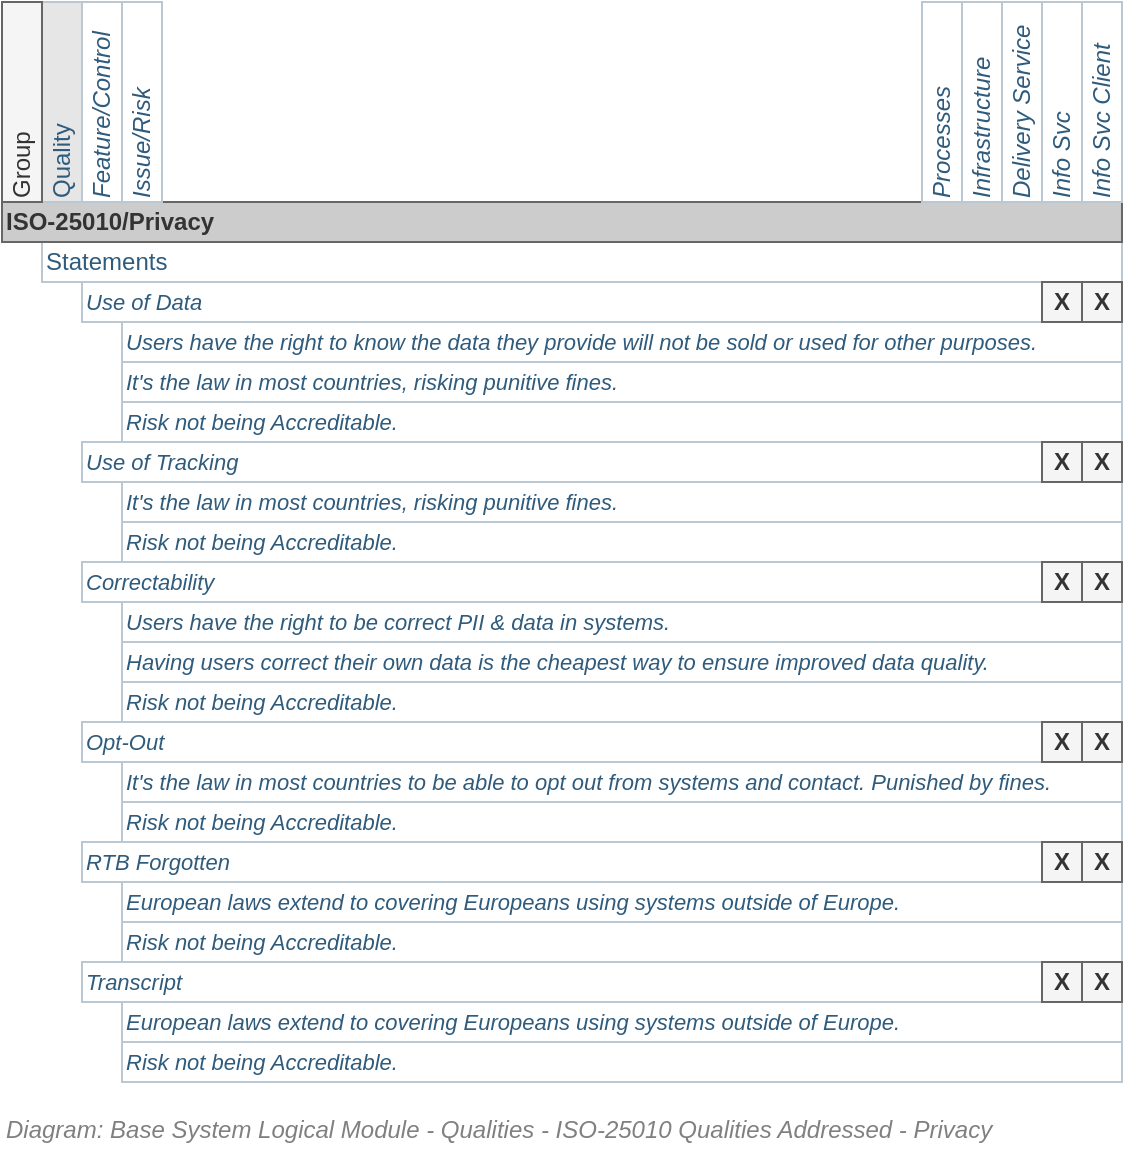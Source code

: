 <mxfile compressed="false" version="17.5.0" type="google">
  <diagram name="Qualities/Addressed/Privacy" id="n1Gfr_qRyjA9sANC1yrL">
    <mxGraphModel grid="1" page="1" gridSize="10" guides="1" tooltips="1" connect="1" arrows="1" fold="1" pageScale="1" pageWidth="827" pageHeight="1169" math="0" shadow="0">
      <root>
        <mxCell id="nqQqEfnIi_zpkKBRtxPm-0" />
        <mxCell id="nqQqEfnIi_zpkKBRtxPm-8" value="Diagram" parent="nqQqEfnIi_zpkKBRtxPm-0" />
        <UserObject label="Replaceability" id="nqQqEfnIi_zpkKBRtxPm-13">
          <mxCell style="strokeColor=#bac8d3;html=1;fontColor=#2f5b7c;fontSize=12;align=left;" vertex="1" parent="nqQqEfnIi_zpkKBRtxPm-8">
            <mxGeometry x="140" y="280" width="540" height="20" as="geometry" />
          </mxCell>
        </UserObject>
        <UserObject label="Statements" id="nqQqEfnIi_zpkKBRtxPm-14">
          <mxCell style="strokeColor=#bac8d3;html=1;fontColor=#2f5b7c;fontSize=12;align=left;" vertex="1" parent="nqQqEfnIi_zpkKBRtxPm-8">
            <mxGeometry x="140" y="300" width="540" height="20" as="geometry" />
          </mxCell>
        </UserObject>
        <UserObject label="Use of Data" id="nqQqEfnIi_zpkKBRtxPm-15">
          <mxCell style="strokeColor=#bac8d3;html=1;fontColor=#2f5b7c;fontSize=11;align=left;fontStyle=2" vertex="1" parent="nqQqEfnIi_zpkKBRtxPm-8">
            <mxGeometry x="160" y="320" width="520" height="20" as="geometry" />
          </mxCell>
        </UserObject>
        <UserObject label="Use of Tracking" id="nqQqEfnIi_zpkKBRtxPm-16">
          <mxCell style="strokeColor=#bac8d3;html=1;fontColor=#2f5b7c;fontSize=11;align=left;fontStyle=2" vertex="1" parent="nqQqEfnIi_zpkKBRtxPm-8">
            <mxGeometry x="160" y="400" width="520" height="20" as="geometry" />
          </mxCell>
        </UserObject>
        <UserObject label="Correctability" id="nqQqEfnIi_zpkKBRtxPm-17">
          <mxCell style="strokeColor=#bac8d3;html=1;fontColor=#2f5b7c;fontSize=11;align=left;fontStyle=2" vertex="1" parent="nqQqEfnIi_zpkKBRtxPm-8">
            <mxGeometry x="160" y="460" width="520" height="20" as="geometry" />
          </mxCell>
        </UserObject>
        <UserObject label="Opt-Out" id="nqQqEfnIi_zpkKBRtxPm-18">
          <mxCell style="strokeColor=#bac8d3;html=1;fontColor=#2f5b7c;fontSize=11;align=left;fontStyle=2" vertex="1" parent="nqQqEfnIi_zpkKBRtxPm-8">
            <mxGeometry x="160" y="540" width="520" height="20" as="geometry" />
          </mxCell>
        </UserObject>
        <UserObject label="RTB Forgotten" id="nqQqEfnIi_zpkKBRtxPm-19">
          <mxCell style="strokeColor=#bac8d3;html=1;fontColor=#2f5b7c;fontSize=11;align=left;fontStyle=2" vertex="1" parent="nqQqEfnIi_zpkKBRtxPm-8">
            <mxGeometry x="160" y="600" width="520" height="20" as="geometry" />
          </mxCell>
        </UserObject>
        <UserObject label="Transcript" id="nqQqEfnIi_zpkKBRtxPm-20">
          <mxCell style="strokeColor=#bac8d3;html=1;fontColor=#2f5b7c;fontSize=11;align=left;fontStyle=2" vertex="1" parent="nqQqEfnIi_zpkKBRtxPm-8">
            <mxGeometry x="160" y="660" width="520" height="20" as="geometry" />
          </mxCell>
        </UserObject>
        <UserObject label="ISO-25010/Privacy" id="nqQqEfnIi_zpkKBRtxPm-25">
          <mxCell style="strokeColor=#666666;html=1;fontColor=#333333;fontSize=12;align=left;fontStyle=1;fillColor=#CCCCCC;" vertex="1" parent="nqQqEfnIi_zpkKBRtxPm-8">
            <mxGeometry x="120" y="280" width="560" height="20" as="geometry" />
          </mxCell>
        </UserObject>
        <UserObject label="Quality" id="nqQqEfnIi_zpkKBRtxPm-28">
          <mxCell style="strokeColor=#bac8d3;html=1;fontColor=#2f5b7c;fontSize=12;align=left;horizontal=0;fillColor=#E6E6E6;" vertex="1" parent="nqQqEfnIi_zpkKBRtxPm-8">
            <mxGeometry x="140" y="180" width="20" height="100" as="geometry" />
          </mxCell>
        </UserObject>
        <UserObject label="Feature/Control" id="nqQqEfnIi_zpkKBRtxPm-29">
          <mxCell style="strokeColor=#bac8d3;html=1;fontColor=#2f5b7c;fontSize=12;align=left;horizontal=0;fontStyle=2" vertex="1" parent="nqQqEfnIi_zpkKBRtxPm-8">
            <mxGeometry x="160" y="180" width="20" height="100" as="geometry" />
          </mxCell>
        </UserObject>
        <UserObject label="Group" id="nqQqEfnIi_zpkKBRtxPm-30">
          <mxCell style="strokeColor=#666666;html=1;fontColor=#333333;fontSize=12;align=left;horizontal=0;fillColor=#f5f5f5;" vertex="1" parent="nqQqEfnIi_zpkKBRtxPm-8">
            <mxGeometry x="120" y="180" width="20" height="100" as="geometry" />
          </mxCell>
        </UserObject>
        <UserObject label="Issue/Risk" id="nqQqEfnIi_zpkKBRtxPm-35">
          <mxCell style="strokeColor=#bac8d3;html=1;fontColor=#2f5b7c;fontSize=12;align=left;horizontal=0;fontStyle=2" vertex="1" parent="nqQqEfnIi_zpkKBRtxPm-8">
            <mxGeometry x="180" y="180" width="20" height="100" as="geometry" />
          </mxCell>
        </UserObject>
        <UserObject label="Users have the right to know the data they provide will not be sold or used for other purposes." id="WDVYigAvkMN-5wIoI_tM-0">
          <mxCell style="strokeColor=#bac8d3;html=1;fontColor=#2f5b7c;fontSize=11;align=left;fontStyle=2" vertex="1" parent="nqQqEfnIi_zpkKBRtxPm-8">
            <mxGeometry x="180" y="340" width="500" height="20" as="geometry" />
          </mxCell>
        </UserObject>
        <UserObject label="Risk not being Accreditable." id="WDVYigAvkMN-5wIoI_tM-1">
          <mxCell style="strokeColor=#bac8d3;html=1;fontColor=#2f5b7c;fontSize=11;align=left;fontStyle=2" vertex="1" parent="nqQqEfnIi_zpkKBRtxPm-8">
            <mxGeometry x="180" y="440" width="500" height="20" as="geometry" />
          </mxCell>
        </UserObject>
        <UserObject label="It&#39;s the law in most countries, risking punitive fines.&amp;nbsp;" id="WDVYigAvkMN-5wIoI_tM-2">
          <mxCell style="strokeColor=#bac8d3;html=1;fontColor=#2f5b7c;fontSize=11;align=left;fontStyle=2" vertex="1" parent="nqQqEfnIi_zpkKBRtxPm-8">
            <mxGeometry x="180" y="420" width="500" height="20" as="geometry" />
          </mxCell>
        </UserObject>
        <UserObject label="Users have the right to be correct PII &amp;amp; data in systems." id="WDVYigAvkMN-5wIoI_tM-3">
          <mxCell style="strokeColor=#bac8d3;html=1;fontColor=#2f5b7c;fontSize=11;align=left;fontStyle=2" vertex="1" parent="nqQqEfnIi_zpkKBRtxPm-8">
            <mxGeometry x="180" y="480" width="500" height="20" as="geometry" />
          </mxCell>
        </UserObject>
        <UserObject label="Having users correct their own data is the cheapest way to ensure improved data quality." id="WDVYigAvkMN-5wIoI_tM-4">
          <mxCell style="strokeColor=#bac8d3;html=1;fontColor=#2f5b7c;fontSize=11;align=left;fontStyle=2" vertex="1" parent="nqQqEfnIi_zpkKBRtxPm-8">
            <mxGeometry x="180" y="500" width="500" height="20" as="geometry" />
          </mxCell>
        </UserObject>
        <UserObject label="It&#39;s the law in most countries to be able to opt out from systems and contact. Punished by fines." id="WDVYigAvkMN-5wIoI_tM-5">
          <mxCell style="strokeColor=#bac8d3;html=1;fontColor=#2f5b7c;fontSize=11;align=left;fontStyle=2" vertex="1" parent="nqQqEfnIi_zpkKBRtxPm-8">
            <mxGeometry x="180" y="560" width="500" height="20" as="geometry" />
          </mxCell>
        </UserObject>
        <UserObject label="European laws extend to covering Europeans using systems outside of Europe.&amp;nbsp;&amp;nbsp;" id="WDVYigAvkMN-5wIoI_tM-6">
          <mxCell style="strokeColor=#bac8d3;html=1;fontColor=#2f5b7c;fontSize=11;align=left;fontStyle=2" vertex="1" parent="nqQqEfnIi_zpkKBRtxPm-8">
            <mxGeometry x="180" y="620" width="500" height="20" as="geometry" />
          </mxCell>
        </UserObject>
        <UserObject label="Risk not being Accreditable." id="WDVYigAvkMN-5wIoI_tM-7">
          <mxCell style="strokeColor=#bac8d3;html=1;fontColor=#2f5b7c;fontSize=11;align=left;fontStyle=2" vertex="1" parent="nqQqEfnIi_zpkKBRtxPm-8">
            <mxGeometry x="180" y="640" width="500" height="20" as="geometry" />
          </mxCell>
        </UserObject>
        <UserObject label="Risk not being Accreditable." id="WDVYigAvkMN-5wIoI_tM-8">
          <mxCell style="strokeColor=#bac8d3;html=1;fontColor=#2f5b7c;fontSize=11;align=left;fontStyle=2" vertex="1" parent="nqQqEfnIi_zpkKBRtxPm-8">
            <mxGeometry x="180" y="580" width="500" height="20" as="geometry" />
          </mxCell>
        </UserObject>
        <UserObject label="European laws extend to covering Europeans using systems outside of Europe.&amp;nbsp;&amp;nbsp;" id="WDVYigAvkMN-5wIoI_tM-9">
          <mxCell style="strokeColor=#bac8d3;html=1;fontColor=#2f5b7c;fontSize=11;align=left;fontStyle=2" vertex="1" parent="nqQqEfnIi_zpkKBRtxPm-8">
            <mxGeometry x="180" y="680" width="500" height="20" as="geometry" />
          </mxCell>
        </UserObject>
        <UserObject label="Risk not being Accreditable." id="WDVYigAvkMN-5wIoI_tM-11">
          <mxCell style="strokeColor=#bac8d3;html=1;fontColor=#2f5b7c;fontSize=11;align=left;fontStyle=2" vertex="1" parent="nqQqEfnIi_zpkKBRtxPm-8">
            <mxGeometry x="180" y="700" width="500" height="20" as="geometry" />
          </mxCell>
        </UserObject>
        <UserObject label="Risk not being Accreditable." id="WDVYigAvkMN-5wIoI_tM-12">
          <mxCell style="strokeColor=#bac8d3;html=1;fontColor=#2f5b7c;fontSize=11;align=left;fontStyle=2" vertex="1" parent="nqQqEfnIi_zpkKBRtxPm-8">
            <mxGeometry x="180" y="520" width="500" height="20" as="geometry" />
          </mxCell>
        </UserObject>
        <UserObject label="It&#39;s the law in most countries, risking punitive fines.&amp;nbsp;" id="WDVYigAvkMN-5wIoI_tM-13">
          <mxCell style="strokeColor=#bac8d3;html=1;fontColor=#2f5b7c;fontSize=11;align=left;fontStyle=2" vertex="1" parent="nqQqEfnIi_zpkKBRtxPm-8">
            <mxGeometry x="180" y="360" width="500" height="20" as="geometry" />
          </mxCell>
        </UserObject>
        <UserObject label="Risk not being Accreditable." id="WDVYigAvkMN-5wIoI_tM-14">
          <mxCell style="strokeColor=#bac8d3;html=1;fontColor=#2f5b7c;fontSize=11;align=left;fontStyle=2" vertex="1" parent="nqQqEfnIi_zpkKBRtxPm-8">
            <mxGeometry x="180" y="380" width="500" height="20" as="geometry" />
          </mxCell>
        </UserObject>
        <UserObject label="Infrastructure" id="nVzwT-qsoOvTiJ3f3HZD-0">
          <mxCell style="strokeColor=#bac8d3;html=1;fontColor=#2f5b7c;fontSize=12;align=left;horizontal=0;fontStyle=2" vertex="1" parent="nqQqEfnIi_zpkKBRtxPm-8">
            <mxGeometry x="600" y="180" width="20" height="100" as="geometry" />
          </mxCell>
        </UserObject>
        <UserObject label="Info Svc" id="nVzwT-qsoOvTiJ3f3HZD-1">
          <mxCell style="strokeColor=#bac8d3;html=1;fontColor=#2f5b7c;fontSize=12;align=left;horizontal=0;fontStyle=2" vertex="1" parent="nqQqEfnIi_zpkKBRtxPm-8">
            <mxGeometry x="640" y="180" width="20" height="100" as="geometry" />
          </mxCell>
        </UserObject>
        <UserObject label="Info Svc Client" id="nVzwT-qsoOvTiJ3f3HZD-2">
          <mxCell style="strokeColor=#bac8d3;html=1;fontColor=#2f5b7c;fontSize=12;align=left;horizontal=0;fontStyle=2" vertex="1" parent="nqQqEfnIi_zpkKBRtxPm-8">
            <mxGeometry x="660" y="180" width="20" height="100" as="geometry" />
          </mxCell>
        </UserObject>
        <UserObject label="Delivery Service" id="nVzwT-qsoOvTiJ3f3HZD-3">
          <mxCell style="strokeColor=#bac8d3;html=1;fontColor=#2f5b7c;fontSize=12;align=left;horizontal=0;fontStyle=2" vertex="1" parent="nqQqEfnIi_zpkKBRtxPm-8">
            <mxGeometry x="620" y="180" width="20" height="100" as="geometry" />
          </mxCell>
        </UserObject>
        <UserObject label="Processes" id="nVzwT-qsoOvTiJ3f3HZD-4">
          <mxCell style="strokeColor=#bac8d3;html=1;fontColor=#2f5b7c;fontSize=12;align=left;horizontal=0;fontStyle=2" vertex="1" parent="nqQqEfnIi_zpkKBRtxPm-8">
            <mxGeometry x="580" y="180" width="20" height="100" as="geometry" />
          </mxCell>
        </UserObject>
        <mxCell id="nVzwT-qsoOvTiJ3f3HZD-5" value="&lt;b&gt;X&lt;/b&gt;" style="text;html=1;strokeColor=#666666;fillColor=#f5f5f5;align=center;verticalAlign=middle;whiteSpace=wrap;rounded=0;fontSize=12;fontColor=#333333;" vertex="1" parent="nqQqEfnIi_zpkKBRtxPm-8">
          <mxGeometry x="660" y="320" width="20" height="20" as="geometry" />
        </mxCell>
        <mxCell id="nVzwT-qsoOvTiJ3f3HZD-6" value="&lt;b&gt;X&lt;/b&gt;" style="text;html=1;strokeColor=#666666;fillColor=#f5f5f5;align=center;verticalAlign=middle;whiteSpace=wrap;rounded=0;fontSize=12;fontColor=#333333;" vertex="1" parent="nqQqEfnIi_zpkKBRtxPm-8">
          <mxGeometry x="640" y="320" width="20" height="20" as="geometry" />
        </mxCell>
        <mxCell id="nVzwT-qsoOvTiJ3f3HZD-7" value="&lt;b&gt;X&lt;/b&gt;" style="text;html=1;strokeColor=#666666;fillColor=#f5f5f5;align=center;verticalAlign=middle;whiteSpace=wrap;rounded=0;fontSize=12;fontColor=#333333;" vertex="1" parent="nqQqEfnIi_zpkKBRtxPm-8">
          <mxGeometry x="640" y="400" width="20" height="20" as="geometry" />
        </mxCell>
        <mxCell id="nVzwT-qsoOvTiJ3f3HZD-8" value="&lt;b&gt;X&lt;/b&gt;" style="text;html=1;strokeColor=#666666;fillColor=#f5f5f5;align=center;verticalAlign=middle;whiteSpace=wrap;rounded=0;fontSize=12;fontColor=#333333;" vertex="1" parent="nqQqEfnIi_zpkKBRtxPm-8">
          <mxGeometry x="660" y="400" width="20" height="20" as="geometry" />
        </mxCell>
        <mxCell id="nVzwT-qsoOvTiJ3f3HZD-9" value="&lt;b&gt;X&lt;/b&gt;" style="text;html=1;strokeColor=#666666;fillColor=#f5f5f5;align=center;verticalAlign=middle;whiteSpace=wrap;rounded=0;fontSize=12;fontColor=#333333;" vertex="1" parent="nqQqEfnIi_zpkKBRtxPm-8">
          <mxGeometry x="640" y="460" width="20" height="20" as="geometry" />
        </mxCell>
        <mxCell id="nVzwT-qsoOvTiJ3f3HZD-10" value="&lt;b&gt;X&lt;/b&gt;" style="text;html=1;strokeColor=#666666;fillColor=#f5f5f5;align=center;verticalAlign=middle;whiteSpace=wrap;rounded=0;fontSize=12;fontColor=#333333;" vertex="1" parent="nqQqEfnIi_zpkKBRtxPm-8">
          <mxGeometry x="660" y="460" width="20" height="20" as="geometry" />
        </mxCell>
        <mxCell id="nVzwT-qsoOvTiJ3f3HZD-11" value="&lt;b&gt;X&lt;/b&gt;" style="text;html=1;strokeColor=#666666;fillColor=#f5f5f5;align=center;verticalAlign=middle;whiteSpace=wrap;rounded=0;fontSize=12;fontColor=#333333;" vertex="1" parent="nqQqEfnIi_zpkKBRtxPm-8">
          <mxGeometry x="640" y="540" width="20" height="20" as="geometry" />
        </mxCell>
        <mxCell id="nVzwT-qsoOvTiJ3f3HZD-12" value="&lt;b&gt;X&lt;/b&gt;" style="text;html=1;strokeColor=#666666;fillColor=#f5f5f5;align=center;verticalAlign=middle;whiteSpace=wrap;rounded=0;fontSize=12;fontColor=#333333;" vertex="1" parent="nqQqEfnIi_zpkKBRtxPm-8">
          <mxGeometry x="660" y="540" width="20" height="20" as="geometry" />
        </mxCell>
        <mxCell id="nVzwT-qsoOvTiJ3f3HZD-13" value="&lt;b&gt;X&lt;/b&gt;" style="text;html=1;strokeColor=#666666;fillColor=#f5f5f5;align=center;verticalAlign=middle;whiteSpace=wrap;rounded=0;fontSize=12;fontColor=#333333;" vertex="1" parent="nqQqEfnIi_zpkKBRtxPm-8">
          <mxGeometry x="640" y="600" width="20" height="20" as="geometry" />
        </mxCell>
        <mxCell id="nVzwT-qsoOvTiJ3f3HZD-14" value="&lt;b&gt;X&lt;/b&gt;" style="text;html=1;strokeColor=#666666;fillColor=#f5f5f5;align=center;verticalAlign=middle;whiteSpace=wrap;rounded=0;fontSize=12;fontColor=#333333;" vertex="1" parent="nqQqEfnIi_zpkKBRtxPm-8">
          <mxGeometry x="660" y="600" width="20" height="20" as="geometry" />
        </mxCell>
        <mxCell id="nVzwT-qsoOvTiJ3f3HZD-15" value="&lt;b&gt;X&lt;/b&gt;" style="text;html=1;strokeColor=#666666;fillColor=#f5f5f5;align=center;verticalAlign=middle;whiteSpace=wrap;rounded=0;fontSize=12;fontColor=#333333;" vertex="1" parent="nqQqEfnIi_zpkKBRtxPm-8">
          <mxGeometry x="640" y="660" width="20" height="20" as="geometry" />
        </mxCell>
        <mxCell id="nVzwT-qsoOvTiJ3f3HZD-16" value="&lt;b&gt;X&lt;/b&gt;" style="text;html=1;strokeColor=#666666;fillColor=#f5f5f5;align=center;verticalAlign=middle;whiteSpace=wrap;rounded=0;fontSize=12;fontColor=#333333;" vertex="1" parent="nqQqEfnIi_zpkKBRtxPm-8">
          <mxGeometry x="660" y="660" width="20" height="20" as="geometry" />
        </mxCell>
        <mxCell id="nqQqEfnIi_zpkKBRtxPm-6" value="Title/Diagram" parent="nqQqEfnIi_zpkKBRtxPm-0" />
        <mxCell id="nqQqEfnIi_zpkKBRtxPm-7" value="&lt;font style=&quot;font-size: 12px&quot;&gt;Diagram: Base System Logical Module - Qualities -&amp;nbsp;ISO-25010 Qualities Addressed - Privacy&lt;/font&gt;" style="text;strokeColor=none;fillColor=none;html=1;fontSize=24;fontStyle=2;verticalAlign=middle;align=left;shadow=0;glass=0;comic=0;opacity=30;fontColor=#808080;" vertex="1" parent="nqQqEfnIi_zpkKBRtxPm-6">
          <mxGeometry x="120" y="720" width="520" height="40" as="geometry" />
        </mxCell>
        <mxCell id="nqQqEfnIi_zpkKBRtxPm-2" value="Title/Page" visible="0" parent="nqQqEfnIi_zpkKBRtxPm-0" />
        <mxCell id="nqQqEfnIi_zpkKBRtxPm-3" value="" style="group;fontSize=10;" vertex="1" connectable="0" parent="nqQqEfnIi_zpkKBRtxPm-2">
          <mxGeometry x="120" y="120" width="560" height="45" as="geometry" />
        </mxCell>
        <mxCell id="nqQqEfnIi_zpkKBRtxPm-4" value="&lt;font style=&quot;font-size: 12px&quot;&gt;Base Logical Module - Qualities -&amp;nbsp;ISO-25010 Qualities Addressed - Privacy&lt;/font&gt;" style="text;strokeColor=none;fillColor=none;html=1;fontSize=24;fontStyle=1;verticalAlign=middle;align=left;shadow=0;glass=0;comic=0;opacity=30;fontColor=#808080;" vertex="1" parent="nqQqEfnIi_zpkKBRtxPm-3">
          <mxGeometry width="560" height="40" as="geometry" />
        </mxCell>
        <mxCell id="nqQqEfnIi_zpkKBRtxPm-5" value="" style="line;strokeWidth=2;html=1;shadow=0;glass=0;comic=0;fillColor=none;fontSize=10;fontColor=#CCCCCC;labelBackgroundColor=none;strokeColor=#CCCCCC;" vertex="1" parent="nqQqEfnIi_zpkKBRtxPm-3">
          <mxGeometry y="35" width="560" height="10" as="geometry" />
        </mxCell>
        <mxCell id="nqQqEfnIi_zpkKBRtxPm-1" value="About" parent="nqQqEfnIi_zpkKBRtxPm-0" />
      </root>
    </mxGraphModel>
  </diagram>
</mxfile>

